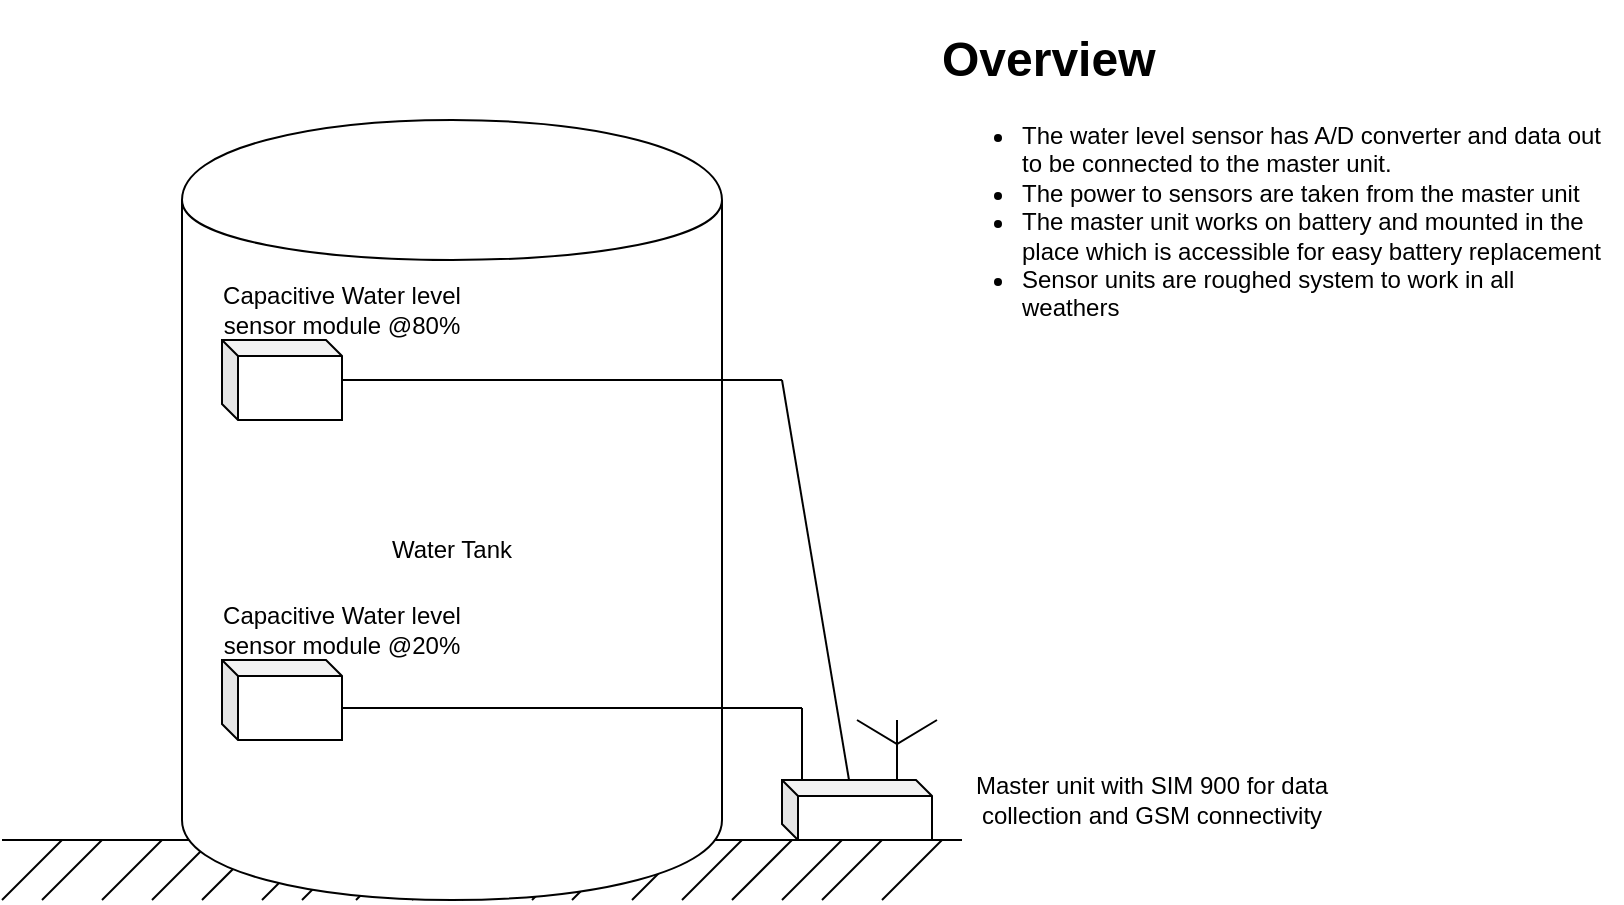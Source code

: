 <mxfile version="10.6.8" type="github"><diagram id="_XmSKtzJq7c2B23U1sDX" name="Page-1"><mxGraphModel dx="962" dy="612" grid="1" gridSize="10" guides="1" tooltips="1" connect="1" arrows="1" fold="1" page="1" pageScale="1" pageWidth="850" pageHeight="1100" math="0" shadow="0"><root><mxCell id="0"/><mxCell id="1" parent="0"/><mxCell id="aNFS5RJDJR6Y46zSNIpe-25" value="" style="group" vertex="1" connectable="0" parent="1"><mxGeometry x="295" y="480" width="130" height="30" as="geometry"/></mxCell><mxCell id="aNFS5RJDJR6Y46zSNIpe-20" value="" style="endArrow=none;html=1;" edge="1" parent="aNFS5RJDJR6Y46zSNIpe-25"><mxGeometry width="50" height="50" relative="1" as="geometry"><mxPoint y="30" as="sourcePoint"/><mxPoint x="30" as="targetPoint"/></mxGeometry></mxCell><mxCell id="aNFS5RJDJR6Y46zSNIpe-21" value="" style="endArrow=none;html=1;" edge="1" parent="aNFS5RJDJR6Y46zSNIpe-25"><mxGeometry width="50" height="50" relative="1" as="geometry"><mxPoint x="20" y="30" as="sourcePoint"/><mxPoint x="50" as="targetPoint"/></mxGeometry></mxCell><mxCell id="aNFS5RJDJR6Y46zSNIpe-22" value="" style="endArrow=none;html=1;" edge="1" parent="aNFS5RJDJR6Y46zSNIpe-25"><mxGeometry width="50" height="50" relative="1" as="geometry"><mxPoint x="50" y="30" as="sourcePoint"/><mxPoint x="80" as="targetPoint"/></mxGeometry></mxCell><mxCell id="aNFS5RJDJR6Y46zSNIpe-23" value="" style="endArrow=none;html=1;" edge="1" parent="aNFS5RJDJR6Y46zSNIpe-25"><mxGeometry width="50" height="50" relative="1" as="geometry"><mxPoint x="75" y="30" as="sourcePoint"/><mxPoint x="105" as="targetPoint"/></mxGeometry></mxCell><mxCell id="aNFS5RJDJR6Y46zSNIpe-24" value="" style="endArrow=none;html=1;" edge="1" parent="aNFS5RJDJR6Y46zSNIpe-25"><mxGeometry width="50" height="50" relative="1" as="geometry"><mxPoint x="100" y="30" as="sourcePoint"/><mxPoint x="130" as="targetPoint"/></mxGeometry></mxCell><mxCell id="aNFS5RJDJR6Y46zSNIpe-12" value="" style="endArrow=none;html=1;" edge="1" parent="1"><mxGeometry width="50" height="50" relative="1" as="geometry"><mxPoint x="105" y="510" as="sourcePoint"/><mxPoint x="135" y="480" as="targetPoint"/></mxGeometry></mxCell><mxCell id="aNFS5RJDJR6Y46zSNIpe-13" value="" style="endArrow=none;html=1;" edge="1" parent="1"><mxGeometry width="50" height="50" relative="1" as="geometry"><mxPoint x="130" y="510" as="sourcePoint"/><mxPoint x="160" y="480" as="targetPoint"/></mxGeometry></mxCell><mxCell id="aNFS5RJDJR6Y46zSNIpe-19" value="" style="group" vertex="1" connectable="0" parent="1"><mxGeometry x="160" y="480" width="130" height="30" as="geometry"/></mxCell><mxCell id="aNFS5RJDJR6Y46zSNIpe-14" value="" style="endArrow=none;html=1;" edge="1" parent="aNFS5RJDJR6Y46zSNIpe-19"><mxGeometry width="50" height="50" relative="1" as="geometry"><mxPoint y="30" as="sourcePoint"/><mxPoint x="30" as="targetPoint"/></mxGeometry></mxCell><mxCell id="aNFS5RJDJR6Y46zSNIpe-15" value="" style="endArrow=none;html=1;" edge="1" parent="aNFS5RJDJR6Y46zSNIpe-19"><mxGeometry width="50" height="50" relative="1" as="geometry"><mxPoint x="20" y="30" as="sourcePoint"/><mxPoint x="50" as="targetPoint"/></mxGeometry></mxCell><mxCell id="aNFS5RJDJR6Y46zSNIpe-16" value="" style="endArrow=none;html=1;" edge="1" parent="aNFS5RJDJR6Y46zSNIpe-19"><mxGeometry width="50" height="50" relative="1" as="geometry"><mxPoint x="47" y="30" as="sourcePoint"/><mxPoint x="77" as="targetPoint"/></mxGeometry></mxCell><mxCell id="aNFS5RJDJR6Y46zSNIpe-17" value="" style="endArrow=none;html=1;" edge="1" parent="aNFS5RJDJR6Y46zSNIpe-19"><mxGeometry width="50" height="50" relative="1" as="geometry"><mxPoint x="75" y="30" as="sourcePoint"/><mxPoint x="105" as="targetPoint"/></mxGeometry></mxCell><mxCell id="aNFS5RJDJR6Y46zSNIpe-18" value="" style="endArrow=none;html=1;" edge="1" parent="aNFS5RJDJR6Y46zSNIpe-19"><mxGeometry width="50" height="50" relative="1" as="geometry"><mxPoint x="100" y="30" as="sourcePoint"/><mxPoint x="130" as="targetPoint"/></mxGeometry></mxCell><mxCell id="aNFS5RJDJR6Y46zSNIpe-6" value="" style="endArrow=none;html=1;" edge="1" parent="1"><mxGeometry width="50" height="50" relative="1" as="geometry"><mxPoint x="30" y="480" as="sourcePoint"/><mxPoint x="510" y="480" as="targetPoint"/></mxGeometry></mxCell><mxCell id="aNFS5RJDJR6Y46zSNIpe-1" value="Water Tank" style="shape=cylinder;whiteSpace=wrap;html=1;boundedLbl=1;backgroundOutline=1;" vertex="1" parent="1"><mxGeometry x="120" y="120" width="270" height="390" as="geometry"/></mxCell><mxCell id="aNFS5RJDJR6Y46zSNIpe-2" value="" style="shape=cube;whiteSpace=wrap;html=1;boundedLbl=1;backgroundOutline=1;darkOpacity=0.05;darkOpacity2=0.1;size=8;" vertex="1" parent="1"><mxGeometry x="140" y="390" width="60" height="40" as="geometry"/></mxCell><mxCell id="aNFS5RJDJR6Y46zSNIpe-4" value="" style="shape=cube;whiteSpace=wrap;html=1;boundedLbl=1;backgroundOutline=1;darkOpacity=0.05;darkOpacity2=0.1;size=8;" vertex="1" parent="1"><mxGeometry x="140" y="230" width="60" height="40" as="geometry"/></mxCell><mxCell id="aNFS5RJDJR6Y46zSNIpe-8" value="" style="verticalLabelPosition=bottom;shadow=0;dashed=0;align=center;fillColor=#ffffff;html=1;verticalAlign=top;strokeWidth=1;shape=mxgraph.electrical.radio.aerial_-_antenna_1;" vertex="1" parent="1"><mxGeometry x="457.5" y="420" width="40" height="30" as="geometry"/></mxCell><mxCell id="aNFS5RJDJR6Y46zSNIpe-9" value="" style="endArrow=none;html=1;" edge="1" parent="1"><mxGeometry width="50" height="50" relative="1" as="geometry"><mxPoint x="30" y="510" as="sourcePoint"/><mxPoint x="60" y="480" as="targetPoint"/></mxGeometry></mxCell><mxCell id="aNFS5RJDJR6Y46zSNIpe-10" value="" style="endArrow=none;html=1;" edge="1" parent="1"><mxGeometry width="50" height="50" relative="1" as="geometry"><mxPoint x="50" y="510" as="sourcePoint"/><mxPoint x="80" y="480" as="targetPoint"/></mxGeometry></mxCell><mxCell id="aNFS5RJDJR6Y46zSNIpe-11" value="" style="endArrow=none;html=1;" edge="1" parent="1"><mxGeometry width="50" height="50" relative="1" as="geometry"><mxPoint x="80" y="510" as="sourcePoint"/><mxPoint x="110" y="480" as="targetPoint"/></mxGeometry></mxCell><mxCell id="aNFS5RJDJR6Y46zSNIpe-31" value="" style="group" vertex="1" connectable="0" parent="1"><mxGeometry x="420" y="480" width="130" height="30" as="geometry"/></mxCell><mxCell id="aNFS5RJDJR6Y46zSNIpe-26" value="" style="endArrow=none;html=1;" edge="1" parent="aNFS5RJDJR6Y46zSNIpe-31"><mxGeometry width="50" height="50" relative="1" as="geometry"><mxPoint y="30" as="sourcePoint"/><mxPoint x="30" as="targetPoint"/></mxGeometry></mxCell><mxCell id="aNFS5RJDJR6Y46zSNIpe-27" value="" style="endArrow=none;html=1;" edge="1" parent="aNFS5RJDJR6Y46zSNIpe-31"><mxGeometry width="50" height="50" relative="1" as="geometry"><mxPoint x="20" y="30" as="sourcePoint"/><mxPoint x="50" as="targetPoint"/></mxGeometry></mxCell><mxCell id="aNFS5RJDJR6Y46zSNIpe-28" value="" style="endArrow=none;html=1;" edge="1" parent="aNFS5RJDJR6Y46zSNIpe-31"><mxGeometry width="50" height="50" relative="1" as="geometry"><mxPoint x="50" y="30" as="sourcePoint"/><mxPoint x="80" as="targetPoint"/></mxGeometry></mxCell><mxCell id="aNFS5RJDJR6Y46zSNIpe-33" value="" style="endArrow=none;html=1;exitX=0;exitY=0;exitDx=60;exitDy=24;exitPerimeter=0;" edge="1" parent="1" source="aNFS5RJDJR6Y46zSNIpe-2"><mxGeometry width="50" height="50" relative="1" as="geometry"><mxPoint x="225" y="460" as="sourcePoint"/><mxPoint x="430" y="414" as="targetPoint"/></mxGeometry></mxCell><mxCell id="aNFS5RJDJR6Y46zSNIpe-34" value="" style="endArrow=none;html=1;exitX=0;exitY=0;exitDx=60;exitDy=24;exitPerimeter=0;" edge="1" parent="1"><mxGeometry width="50" height="50" relative="1" as="geometry"><mxPoint x="200" y="250" as="sourcePoint"/><mxPoint x="420" y="250" as="targetPoint"/></mxGeometry></mxCell><mxCell id="aNFS5RJDJR6Y46zSNIpe-35" value="" style="shape=cube;whiteSpace=wrap;html=1;boundedLbl=1;backgroundOutline=1;darkOpacity=0.05;darkOpacity2=0.1;size=8;" vertex="1" parent="1"><mxGeometry x="420" y="450" width="75" height="30" as="geometry"/></mxCell><mxCell id="aNFS5RJDJR6Y46zSNIpe-36" value="" style="endArrow=none;html=1;exitX=0;exitY=0;exitDx=33.5;exitDy=0;exitPerimeter=0;" edge="1" parent="1" source="aNFS5RJDJR6Y46zSNIpe-35"><mxGeometry width="50" height="50" relative="1" as="geometry"><mxPoint x="30" y="580" as="sourcePoint"/><mxPoint x="420" y="250" as="targetPoint"/></mxGeometry></mxCell><mxCell id="aNFS5RJDJR6Y46zSNIpe-37" value="" style="endArrow=none;html=1;" edge="1" parent="1"><mxGeometry width="50" height="50" relative="1" as="geometry"><mxPoint x="430" y="450" as="sourcePoint"/><mxPoint x="430" y="414" as="targetPoint"/></mxGeometry></mxCell><mxCell id="aNFS5RJDJR6Y46zSNIpe-40" value="Capacitive Water level sensor module @80%" style="text;html=1;strokeColor=none;fillColor=none;align=center;verticalAlign=middle;whiteSpace=wrap;rounded=0;" vertex="1" parent="1"><mxGeometry x="130" y="205" width="140" height="20" as="geometry"/></mxCell><mxCell id="aNFS5RJDJR6Y46zSNIpe-41" value="Capacitive Water level sensor module @20%" style="text;html=1;strokeColor=none;fillColor=none;align=center;verticalAlign=middle;whiteSpace=wrap;rounded=0;" vertex="1" parent="1"><mxGeometry x="130" y="365" width="140" height="20" as="geometry"/></mxCell><mxCell id="aNFS5RJDJR6Y46zSNIpe-42" value="Master unit with SIM 900 for data collection and GSM connectivity" style="text;html=1;strokeColor=none;fillColor=none;align=center;verticalAlign=middle;whiteSpace=wrap;rounded=0;" vertex="1" parent="1"><mxGeometry x="510" y="450" width="190" height="20" as="geometry"/></mxCell><mxCell id="aNFS5RJDJR6Y46zSNIpe-43" value="&lt;h1&gt;Overview&lt;/h1&gt;&lt;p&gt;&lt;/p&gt;&lt;ul&gt;&lt;li&gt;The water level sensor has A/D converter and data out to be connected to the master unit.&lt;/li&gt;&lt;li&gt;The power to sensors are taken from the master unit&lt;/li&gt;&lt;li&gt;The master unit works on battery and mounted in the place which is accessible for easy battery replacement&lt;/li&gt;&lt;li&gt;Sensor units are roughed system to work in all weathers&lt;/li&gt;&lt;/ul&gt;&lt;p&gt;&lt;/p&gt;" style="text;html=1;strokeColor=none;fillColor=none;spacing=5;spacingTop=-20;whiteSpace=wrap;overflow=hidden;rounded=0;" vertex="1" parent="1"><mxGeometry x="495" y="70" width="345" height="200" as="geometry"/></mxCell></root></mxGraphModel></diagram></mxfile>
